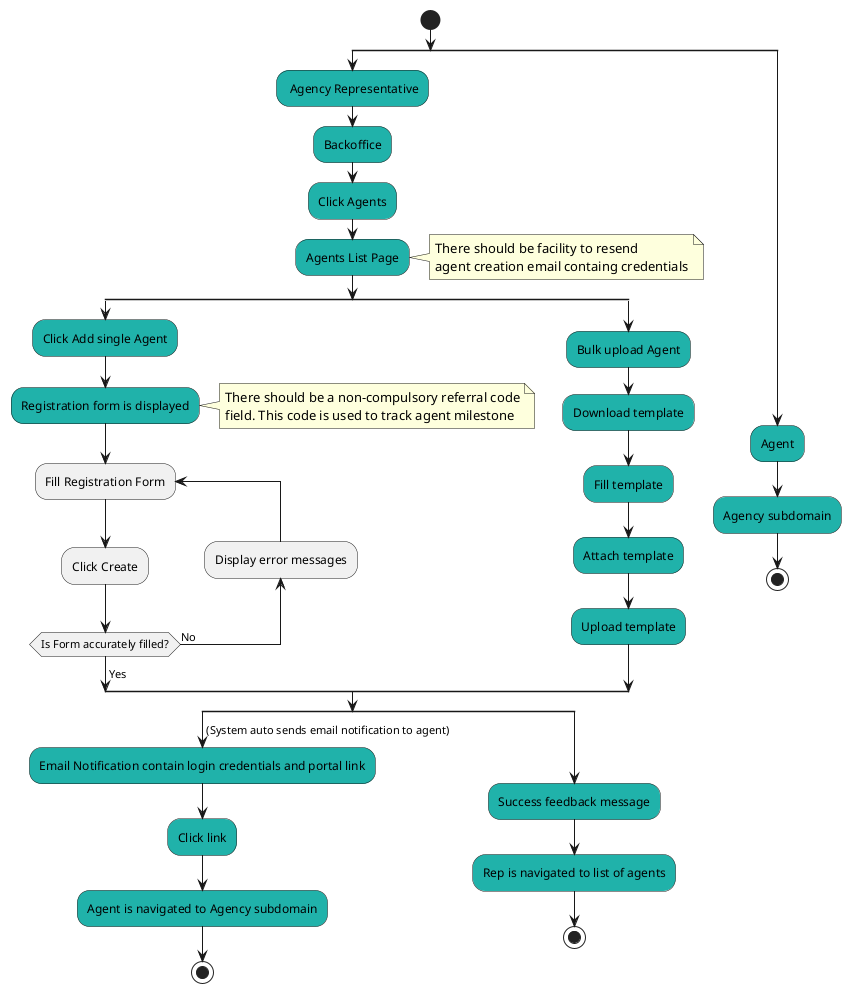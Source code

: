 @startuml
'https://plantuml.com/activity-diagram-beta

start
split
#LightSeaGreen: Agency Representative;
#LightSeaGreen:Backoffice;
#LightSeaGreen:Click Agents;
#LightSeaGreen:Agents List Page;
note right
  There should be facility to resend
  agent creation email containg credentials
end note
split
#LightSeaGreen:Click Add single Agent;
#LightSeaGreen:Registration form is displayed;
note right
  There should be a non-compulsory referral code
  field. This code is used to track agent milestone
end note
repeat:Fill Registration Form;
:Click Create;
backward:Display error messages;
repeat while (Is Form accurately filled?) is (No)
-> Yes;


split again
#LightSeaGreen:Bulk upload Agent;
#LightSeaGreen:Download template;
#LightSeaGreen:Fill template;
#LightSeaGreen:Attach template;
#LightSeaGreen:Upload template;
end split



split
-> (System auto sends email notification to agent);

#LightSeaGreen:Email Notification contain login credentials and portal link;
  #LightSeaGreen:Click link;
#LightSeaGreen:Agent is navigated to Agency subdomain;
stop

split again
#LightSeaGreen:Success feedback message;
#LightSeaGreen:Rep is navigated to list of agents;
stop
end split

split again
#LightSeaGreen:Agent;
#LightSeaGreen:Agency subdomain;

stop
@enduml
